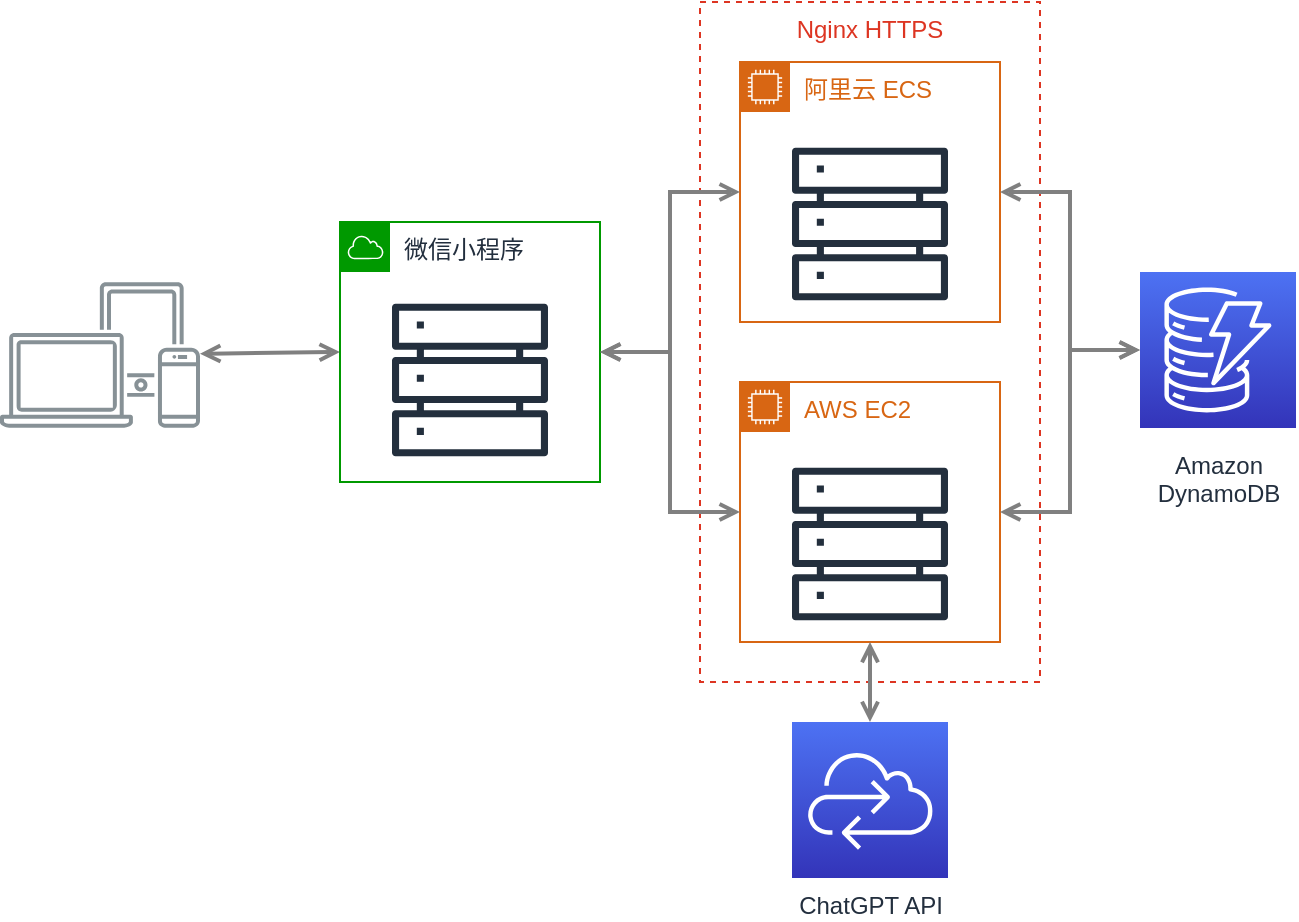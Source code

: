 <mxfile version="21.2.9" type="github">
  <diagram id="Ht1M8jgEwFfnCIfOTk4-" name="Page-1">
    <mxGraphModel dx="989" dy="527" grid="0" gridSize="10" guides="1" tooltips="1" connect="1" arrows="1" fold="1" page="1" pageScale="1" pageWidth="1169" pageHeight="827" math="0" shadow="0">
      <root>
        <mxCell id="0" />
        <mxCell id="1" parent="0" />
        <mxCell id="UEzPUAAOIrF-is8g5C7q-132" style="rounded=0;orthogonalLoop=1;jettySize=auto;html=1;startArrow=open;startFill=0;endArrow=open;endFill=0;strokeWidth=2;strokeColor=#808080;entryX=0;entryY=0.5;entryDx=0;entryDy=0;" parent="1" source="e5bKQ0c9mWcY80X0VNY2-3" target="e5bKQ0c9mWcY80X0VNY2-6" edge="1">
          <mxGeometry relative="1" as="geometry">
            <mxPoint x="658.499" y="372" as="sourcePoint" />
          </mxGeometry>
        </mxCell>
        <mxCell id="UEzPUAAOIrF-is8g5C7q-119" value="Amazon&lt;br&gt;DynamoDB&lt;br&gt;" style="outlineConnect=0;fontColor=#232F3E;gradientColor=#4D72F3;gradientDirection=north;fillColor=#3334B9;strokeColor=#ffffff;dashed=0;verticalLabelPosition=bottom;verticalAlign=top;align=center;html=1;fontSize=12;fontStyle=0;aspect=fixed;shape=mxgraph.aws4.resourceIcon;resIcon=mxgraph.aws4.dynamodb;labelBackgroundColor=#ffffff;spacingTop=5;" parent="1" vertex="1">
          <mxGeometry x="680.0" y="305" width="78" height="78" as="geometry" />
        </mxCell>
        <mxCell id="e5bKQ0c9mWcY80X0VNY2-3" value="" style="sketch=0;outlineConnect=0;gradientColor=none;fontColor=#545B64;strokeColor=none;fillColor=#879196;dashed=0;verticalLabelPosition=bottom;verticalAlign=top;align=center;html=1;fontSize=12;fontStyle=0;aspect=fixed;shape=mxgraph.aws4.illustration_devices;pointerEvents=1" vertex="1" parent="1">
          <mxGeometry x="110" y="310" width="100" height="73" as="geometry" />
        </mxCell>
        <mxCell id="e5bKQ0c9mWcY80X0VNY2-6" value="微信小程序" style="points=[[0,0],[0.25,0],[0.5,0],[0.75,0],[1,0],[1,0.25],[1,0.5],[1,0.75],[1,1],[0.75,1],[0.5,1],[0.25,1],[0,1],[0,0.75],[0,0.5],[0,0.25]];outlineConnect=0;gradientColor=none;html=1;whiteSpace=wrap;fontSize=12;fontStyle=0;container=1;pointerEvents=0;collapsible=0;recursiveResize=0;shape=mxgraph.aws4.group;grIcon=mxgraph.aws4.group_aws_cloud;strokeColor=#009900;fillColor=none;verticalAlign=top;align=left;spacingLeft=30;fontColor=#232F3E;dashed=0;" vertex="1" parent="1">
          <mxGeometry x="280" y="280" width="130" height="130" as="geometry" />
        </mxCell>
        <mxCell id="e5bKQ0c9mWcY80X0VNY2-10" value="" style="sketch=0;outlineConnect=0;fontColor=#232F3E;gradientColor=none;fillColor=#232F3D;strokeColor=none;dashed=0;verticalLabelPosition=bottom;verticalAlign=top;align=center;html=1;fontSize=12;fontStyle=0;aspect=fixed;pointerEvents=1;shape=mxgraph.aws4.servers;" vertex="1" parent="e5bKQ0c9mWcY80X0VNY2-6">
          <mxGeometry x="26" y="40" width="78" height="78" as="geometry" />
        </mxCell>
        <mxCell id="e5bKQ0c9mWcY80X0VNY2-12" value="Nginx HTTPS" style="fillColor=none;strokeColor=#DD3522;verticalAlign=top;fontStyle=0;fontColor=#DD3522;whiteSpace=wrap;html=1;dashed=1;" vertex="1" parent="1">
          <mxGeometry x="460" y="170" width="170" height="340" as="geometry" />
        </mxCell>
        <mxCell id="e5bKQ0c9mWcY80X0VNY2-13" value="阿里云 ECS" style="points=[[0,0],[0.25,0],[0.5,0],[0.75,0],[1,0],[1,0.25],[1,0.5],[1,0.75],[1,1],[0.75,1],[0.5,1],[0.25,1],[0,1],[0,0.75],[0,0.5],[0,0.25]];outlineConnect=0;gradientColor=none;html=1;whiteSpace=wrap;fontSize=12;fontStyle=0;container=1;pointerEvents=0;collapsible=0;recursiveResize=0;shape=mxgraph.aws4.group;grIcon=mxgraph.aws4.group_ec2_instance_contents;strokeColor=#D86613;fillColor=none;verticalAlign=top;align=left;spacingLeft=30;fontColor=#D86613;dashed=0;" vertex="1" parent="1">
          <mxGeometry x="480" y="200" width="130" height="130" as="geometry" />
        </mxCell>
        <mxCell id="e5bKQ0c9mWcY80X0VNY2-15" value="" style="sketch=0;outlineConnect=0;fontColor=#232F3E;gradientColor=none;fillColor=#232F3D;strokeColor=none;dashed=0;verticalLabelPosition=bottom;verticalAlign=top;align=center;html=1;fontSize=12;fontStyle=0;aspect=fixed;pointerEvents=1;shape=mxgraph.aws4.servers;" vertex="1" parent="e5bKQ0c9mWcY80X0VNY2-13">
          <mxGeometry x="26" y="42" width="78" height="78" as="geometry" />
        </mxCell>
        <mxCell id="e5bKQ0c9mWcY80X0VNY2-14" style="rounded=0;orthogonalLoop=1;jettySize=auto;html=1;startArrow=open;startFill=0;endArrow=open;endFill=0;strokeWidth=2;strokeColor=#808080;entryX=0;entryY=0.5;entryDx=0;entryDy=0;exitX=1;exitY=0.5;exitDx=0;exitDy=0;edgeStyle=orthogonalEdgeStyle;" edge="1" parent="1" source="e5bKQ0c9mWcY80X0VNY2-6" target="e5bKQ0c9mWcY80X0VNY2-13">
          <mxGeometry relative="1" as="geometry">
            <mxPoint x="200" y="356" as="sourcePoint" />
            <mxPoint x="290" y="355" as="targetPoint" />
          </mxGeometry>
        </mxCell>
        <mxCell id="e5bKQ0c9mWcY80X0VNY2-16" value="AWS EC2" style="points=[[0,0],[0.25,0],[0.5,0],[0.75,0],[1,0],[1,0.25],[1,0.5],[1,0.75],[1,1],[0.75,1],[0.5,1],[0.25,1],[0,1],[0,0.75],[0,0.5],[0,0.25]];outlineConnect=0;gradientColor=none;html=1;whiteSpace=wrap;fontSize=12;fontStyle=0;container=1;pointerEvents=0;collapsible=0;recursiveResize=0;shape=mxgraph.aws4.group;grIcon=mxgraph.aws4.group_ec2_instance_contents;strokeColor=#D86613;fillColor=none;verticalAlign=top;align=left;spacingLeft=30;fontColor=#D86613;dashed=0;" vertex="1" parent="1">
          <mxGeometry x="480" y="360" width="130" height="130" as="geometry" />
        </mxCell>
        <mxCell id="e5bKQ0c9mWcY80X0VNY2-17" value="" style="sketch=0;outlineConnect=0;fontColor=#232F3E;gradientColor=none;fillColor=#232F3D;strokeColor=none;dashed=0;verticalLabelPosition=bottom;verticalAlign=top;align=center;html=1;fontSize=12;fontStyle=0;aspect=fixed;pointerEvents=1;shape=mxgraph.aws4.servers;" vertex="1" parent="e5bKQ0c9mWcY80X0VNY2-16">
          <mxGeometry x="26" y="42" width="78" height="78" as="geometry" />
        </mxCell>
        <mxCell id="e5bKQ0c9mWcY80X0VNY2-20" style="rounded=0;orthogonalLoop=1;jettySize=auto;html=1;startArrow=open;startFill=0;endArrow=open;endFill=0;strokeWidth=2;strokeColor=#808080;entryX=0;entryY=0.5;entryDx=0;entryDy=0;exitX=1;exitY=0.5;exitDx=0;exitDy=0;edgeStyle=orthogonalEdgeStyle;" edge="1" parent="1" source="e5bKQ0c9mWcY80X0VNY2-6" target="e5bKQ0c9mWcY80X0VNY2-16">
          <mxGeometry relative="1" as="geometry">
            <mxPoint x="420" y="355" as="sourcePoint" />
            <mxPoint x="475" y="275" as="targetPoint" />
          </mxGeometry>
        </mxCell>
        <mxCell id="e5bKQ0c9mWcY80X0VNY2-21" style="rounded=0;orthogonalLoop=1;jettySize=auto;html=1;startArrow=open;startFill=0;endArrow=open;endFill=0;strokeWidth=2;strokeColor=#808080;exitX=1;exitY=0.5;exitDx=0;exitDy=0;edgeStyle=orthogonalEdgeStyle;" edge="1" parent="1" source="e5bKQ0c9mWcY80X0VNY2-13" target="UEzPUAAOIrF-is8g5C7q-119">
          <mxGeometry relative="1" as="geometry">
            <mxPoint x="640" y="280" as="sourcePoint" />
            <mxPoint x="710" y="200" as="targetPoint" />
          </mxGeometry>
        </mxCell>
        <mxCell id="e5bKQ0c9mWcY80X0VNY2-22" style="rounded=0;orthogonalLoop=1;jettySize=auto;html=1;startArrow=open;startFill=0;endArrow=open;endFill=0;strokeWidth=2;strokeColor=#808080;exitX=1;exitY=0.5;exitDx=0;exitDy=0;edgeStyle=orthogonalEdgeStyle;" edge="1" parent="1" source="e5bKQ0c9mWcY80X0VNY2-16" target="UEzPUAAOIrF-is8g5C7q-119">
          <mxGeometry relative="1" as="geometry">
            <mxPoint x="630" y="430" as="sourcePoint" />
            <mxPoint x="700" y="509" as="targetPoint" />
          </mxGeometry>
        </mxCell>
        <mxCell id="e5bKQ0c9mWcY80X0VNY2-23" value="ChatGPT API" style="sketch=0;points=[[0,0,0],[0.25,0,0],[0.5,0,0],[0.75,0,0],[1,0,0],[0,1,0],[0.25,1,0],[0.5,1,0],[0.75,1,0],[1,1,0],[0,0.25,0],[0,0.5,0],[0,0.75,0],[1,0.25,0],[1,0.5,0],[1,0.75,0]];outlineConnect=0;fontColor=#232F3E;gradientColor=#4D72F3;gradientDirection=north;fillColor=#3334B9;strokeColor=#ffffff;dashed=0;verticalLabelPosition=bottom;verticalAlign=top;align=center;html=1;fontSize=12;fontStyle=0;aspect=fixed;shape=mxgraph.aws4.resourceIcon;resIcon=mxgraph.aws4.cloud_control_api;" vertex="1" parent="1">
          <mxGeometry x="506" y="530" width="78" height="78" as="geometry" />
        </mxCell>
        <mxCell id="e5bKQ0c9mWcY80X0VNY2-24" style="rounded=0;orthogonalLoop=1;jettySize=auto;html=1;startArrow=open;startFill=0;endArrow=open;endFill=0;strokeWidth=2;strokeColor=#808080;entryX=0.5;entryY=0;entryDx=0;entryDy=0;entryPerimeter=0;" edge="1" parent="1" source="e5bKQ0c9mWcY80X0VNY2-16" target="e5bKQ0c9mWcY80X0VNY2-23">
          <mxGeometry relative="1" as="geometry">
            <mxPoint x="620" y="435" as="sourcePoint" />
            <mxPoint x="690" y="354" as="targetPoint" />
          </mxGeometry>
        </mxCell>
      </root>
    </mxGraphModel>
  </diagram>
</mxfile>

